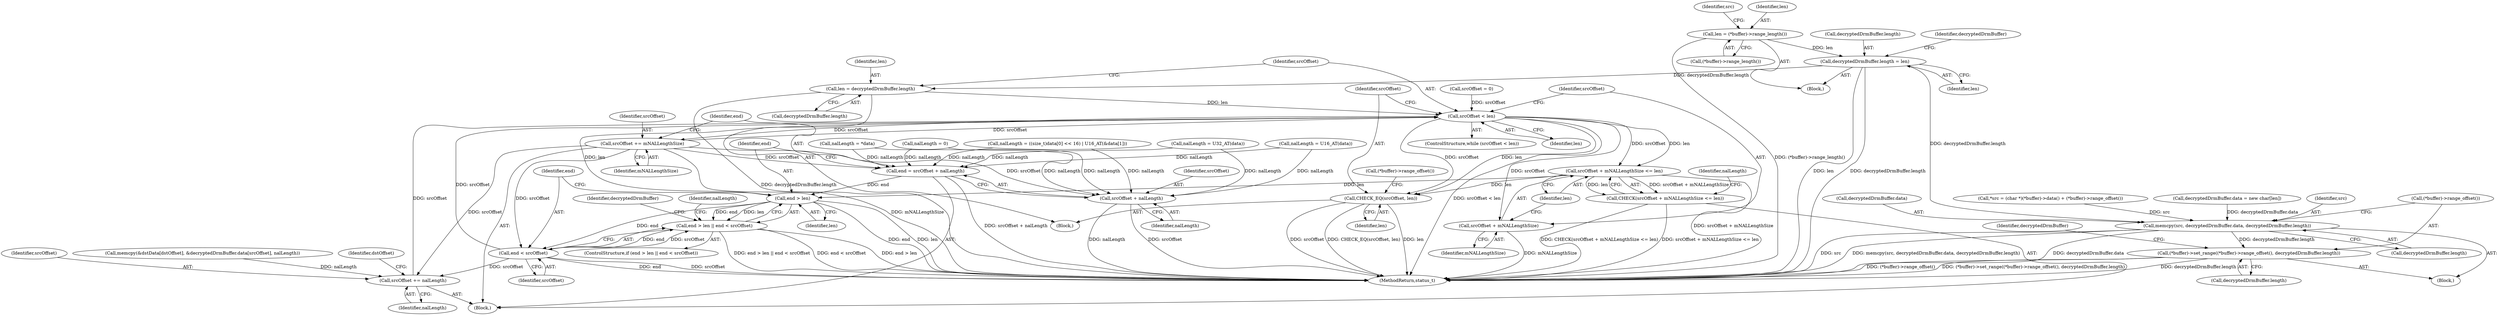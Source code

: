 digraph "0_Android_e248db02fbab2ee9162940bc19f087fd7d96cb9d@API" {
"1000131" [label="(Call,decryptedDrmBuffer.length = len)"];
"1000118" [label="(Call,len = (*buffer)->range_length())"];
"1000209" [label="(Call,len = decryptedDrmBuffer.length)"];
"1000215" [label="(Call,srcOffset < len)"];
"1000220" [label="(Call,srcOffset + mNALLengthSize <= len)"];
"1000219" [label="(Call,CHECK(srcOffset + mNALLengthSize <= len))"];
"1000294" [label="(Call,end > len)"];
"1000293" [label="(Call,end > len || end < srcOffset)"];
"1000297" [label="(Call,end < srcOffset)"];
"1000364" [label="(Call,srcOffset += nalLength)"];
"1000370" [label="(Call,CHECK_EQ(srcOffset, len))"];
"1000221" [label="(Call,srcOffset + mNALLengthSize)"];
"1000283" [label="(Call,srcOffset += mNALLengthSize)"];
"1000287" [label="(Call,end = srcOffset + nalLength)"];
"1000289" [label="(Call,srcOffset + nalLength)"];
"1000378" [label="(Call,memcpy(src, decryptedDrmBuffer.data, decryptedDrmBuffer.length))"];
"1000386" [label="(Call,(*buffer)->set_range((*buffer)->range_offset(), decryptedDrmBuffer.length))"];
"1000136" [label="(Call,decryptedDrmBuffer.data = new char[len])"];
"1000378" [label="(Call,memcpy(src, decryptedDrmBuffer.data, decryptedDrmBuffer.length))"];
"1000284" [label="(Identifier,srcOffset)"];
"1000372" [label="(Identifier,len)"];
"1000368" [label="(Identifier,dstOffset)"];
"1000120" [label="(Call,(*buffer)->range_length())"];
"1000218" [label="(Block,)"];
"1000103" [label="(Block,)"];
"1000283" [label="(Call,srcOffset += mNALLengthSize)"];
"1000296" [label="(Identifier,len)"];
"1000292" [label="(ControlStructure,if (end > len || end < srcOffset))"];
"1000352" [label="(Call,memcpy(&dstData[dstOffset], &decryptedDrmBuffer.data[srcOffset], nalLength))"];
"1000298" [label="(Identifier,end)"];
"1000210" [label="(Identifier,len)"];
"1000123" [label="(Identifier,src)"];
"1000216" [label="(Identifier,srcOffset)"];
"1000223" [label="(Identifier,mNALLengthSize)"];
"1000386" [label="(Call,(*buffer)->set_range((*buffer)->range_offset(), decryptedDrmBuffer.length))"];
"1000219" [label="(Call,CHECK(srcOffset + mNALLengthSize <= len))"];
"1000318" [label="(Identifier,nalLength)"];
"1000291" [label="(Identifier,nalLength)"];
"1000202" [label="(Call,srcOffset = 0)"];
"1000383" [label="(Call,decryptedDrmBuffer.length)"];
"1000374" [label="(Call,(*buffer)->range_offset())"];
"1000138" [label="(Identifier,decryptedDrmBuffer)"];
"1000250" [label="(Call,nalLength = U16_AT(data))"];
"1000297" [label="(Call,end < srcOffset)"];
"1000194" [label="(Block,)"];
"1000131" [label="(Call,decryptedDrmBuffer.length = len)"];
"1000287" [label="(Call,end = srcOffset + nalLength)"];
"1000244" [label="(Call,nalLength = *data)"];
"1000215" [label="(Call,srcOffset < len)"];
"1000132" [label="(Call,decryptedDrmBuffer.length)"];
"1000285" [label="(Identifier,mNALLengthSize)"];
"1000379" [label="(Identifier,src)"];
"1000222" [label="(Identifier,srcOffset)"];
"1000366" [label="(Identifier,nalLength)"];
"1000221" [label="(Call,srcOffset + mNALLengthSize)"];
"1000406" [label="(MethodReturn,status_t)"];
"1000135" [label="(Identifier,len)"];
"1000256" [label="(Call,nalLength = ((size_t)data[0] << 16) | U16_AT(&data[1]))"];
"1000294" [label="(Call,end > len)"];
"1000227" [label="(Identifier,nalLength)"];
"1000273" [label="(Call,nalLength = U32_AT(data))"];
"1000387" [label="(Call,(*buffer)->range_offset())"];
"1000293" [label="(Call,end > len || end < srcOffset)"];
"1000119" [label="(Identifier,len)"];
"1000224" [label="(Identifier,len)"];
"1000288" [label="(Identifier,end)"];
"1000290" [label="(Identifier,srcOffset)"];
"1000364" [label="(Call,srcOffset += nalLength)"];
"1000220" [label="(Call,srcOffset + mNALLengthSize <= len)"];
"1000370" [label="(Call,CHECK_EQ(srcOffset, len))"];
"1000217" [label="(Identifier,len)"];
"1000388" [label="(Call,decryptedDrmBuffer.length)"];
"1000380" [label="(Call,decryptedDrmBuffer.data)"];
"1000211" [label="(Call,decryptedDrmBuffer.length)"];
"1000209" [label="(Call,len = decryptedDrmBuffer.length)"];
"1000303" [label="(Identifier,decryptedDrmBuffer)"];
"1000371" [label="(Identifier,srcOffset)"];
"1000289" [label="(Call,srcOffset + nalLength)"];
"1000122" [label="(Call,*src = (char *)(*buffer)->data() + (*buffer)->range_offset())"];
"1000393" [label="(Identifier,decryptedDrmBuffer)"];
"1000214" [label="(ControlStructure,while (srcOffset < len))"];
"1000299" [label="(Identifier,srcOffset)"];
"1000377" [label="(Block,)"];
"1000226" [label="(Call,nalLength = 0)"];
"1000295" [label="(Identifier,end)"];
"1000118" [label="(Call,len = (*buffer)->range_length())"];
"1000365" [label="(Identifier,srcOffset)"];
"1000131" -> "1000103"  [label="AST: "];
"1000131" -> "1000135"  [label="CFG: "];
"1000132" -> "1000131"  [label="AST: "];
"1000135" -> "1000131"  [label="AST: "];
"1000138" -> "1000131"  [label="CFG: "];
"1000131" -> "1000406"  [label="DDG: decryptedDrmBuffer.length"];
"1000131" -> "1000406"  [label="DDG: len"];
"1000118" -> "1000131"  [label="DDG: len"];
"1000131" -> "1000209"  [label="DDG: decryptedDrmBuffer.length"];
"1000131" -> "1000378"  [label="DDG: decryptedDrmBuffer.length"];
"1000118" -> "1000103"  [label="AST: "];
"1000118" -> "1000120"  [label="CFG: "];
"1000119" -> "1000118"  [label="AST: "];
"1000120" -> "1000118"  [label="AST: "];
"1000123" -> "1000118"  [label="CFG: "];
"1000118" -> "1000406"  [label="DDG: (*buffer)->range_length()"];
"1000209" -> "1000194"  [label="AST: "];
"1000209" -> "1000211"  [label="CFG: "];
"1000210" -> "1000209"  [label="AST: "];
"1000211" -> "1000209"  [label="AST: "];
"1000216" -> "1000209"  [label="CFG: "];
"1000209" -> "1000406"  [label="DDG: decryptedDrmBuffer.length"];
"1000209" -> "1000215"  [label="DDG: len"];
"1000215" -> "1000214"  [label="AST: "];
"1000215" -> "1000217"  [label="CFG: "];
"1000216" -> "1000215"  [label="AST: "];
"1000217" -> "1000215"  [label="AST: "];
"1000222" -> "1000215"  [label="CFG: "];
"1000371" -> "1000215"  [label="CFG: "];
"1000215" -> "1000406"  [label="DDG: srcOffset < len"];
"1000364" -> "1000215"  [label="DDG: srcOffset"];
"1000297" -> "1000215"  [label="DDG: srcOffset"];
"1000202" -> "1000215"  [label="DDG: srcOffset"];
"1000283" -> "1000215"  [label="DDG: srcOffset"];
"1000294" -> "1000215"  [label="DDG: len"];
"1000215" -> "1000220"  [label="DDG: srcOffset"];
"1000215" -> "1000220"  [label="DDG: len"];
"1000215" -> "1000221"  [label="DDG: srcOffset"];
"1000215" -> "1000283"  [label="DDG: srcOffset"];
"1000215" -> "1000370"  [label="DDG: srcOffset"];
"1000215" -> "1000370"  [label="DDG: len"];
"1000220" -> "1000219"  [label="AST: "];
"1000220" -> "1000224"  [label="CFG: "];
"1000221" -> "1000220"  [label="AST: "];
"1000224" -> "1000220"  [label="AST: "];
"1000219" -> "1000220"  [label="CFG: "];
"1000220" -> "1000406"  [label="DDG: srcOffset + mNALLengthSize"];
"1000220" -> "1000219"  [label="DDG: srcOffset + mNALLengthSize"];
"1000220" -> "1000219"  [label="DDG: len"];
"1000220" -> "1000294"  [label="DDG: len"];
"1000220" -> "1000370"  [label="DDG: len"];
"1000219" -> "1000218"  [label="AST: "];
"1000227" -> "1000219"  [label="CFG: "];
"1000219" -> "1000406"  [label="DDG: CHECK(srcOffset + mNALLengthSize <= len)"];
"1000219" -> "1000406"  [label="DDG: srcOffset + mNALLengthSize <= len"];
"1000294" -> "1000293"  [label="AST: "];
"1000294" -> "1000296"  [label="CFG: "];
"1000295" -> "1000294"  [label="AST: "];
"1000296" -> "1000294"  [label="AST: "];
"1000298" -> "1000294"  [label="CFG: "];
"1000293" -> "1000294"  [label="CFG: "];
"1000294" -> "1000406"  [label="DDG: len"];
"1000294" -> "1000406"  [label="DDG: end"];
"1000294" -> "1000293"  [label="DDG: end"];
"1000294" -> "1000293"  [label="DDG: len"];
"1000287" -> "1000294"  [label="DDG: end"];
"1000294" -> "1000297"  [label="DDG: end"];
"1000293" -> "1000292"  [label="AST: "];
"1000293" -> "1000297"  [label="CFG: "];
"1000297" -> "1000293"  [label="AST: "];
"1000303" -> "1000293"  [label="CFG: "];
"1000318" -> "1000293"  [label="CFG: "];
"1000293" -> "1000406"  [label="DDG: end > len"];
"1000293" -> "1000406"  [label="DDG: end > len || end < srcOffset"];
"1000293" -> "1000406"  [label="DDG: end < srcOffset"];
"1000297" -> "1000293"  [label="DDG: end"];
"1000297" -> "1000293"  [label="DDG: srcOffset"];
"1000297" -> "1000299"  [label="CFG: "];
"1000298" -> "1000297"  [label="AST: "];
"1000299" -> "1000297"  [label="AST: "];
"1000297" -> "1000406"  [label="DDG: end"];
"1000297" -> "1000406"  [label="DDG: srcOffset"];
"1000283" -> "1000297"  [label="DDG: srcOffset"];
"1000297" -> "1000364"  [label="DDG: srcOffset"];
"1000364" -> "1000218"  [label="AST: "];
"1000364" -> "1000366"  [label="CFG: "];
"1000365" -> "1000364"  [label="AST: "];
"1000366" -> "1000364"  [label="AST: "];
"1000368" -> "1000364"  [label="CFG: "];
"1000352" -> "1000364"  [label="DDG: nalLength"];
"1000283" -> "1000364"  [label="DDG: srcOffset"];
"1000370" -> "1000194"  [label="AST: "];
"1000370" -> "1000372"  [label="CFG: "];
"1000371" -> "1000370"  [label="AST: "];
"1000372" -> "1000370"  [label="AST: "];
"1000374" -> "1000370"  [label="CFG: "];
"1000370" -> "1000406"  [label="DDG: CHECK_EQ(srcOffset, len)"];
"1000370" -> "1000406"  [label="DDG: len"];
"1000370" -> "1000406"  [label="DDG: srcOffset"];
"1000221" -> "1000223"  [label="CFG: "];
"1000222" -> "1000221"  [label="AST: "];
"1000223" -> "1000221"  [label="AST: "];
"1000224" -> "1000221"  [label="CFG: "];
"1000221" -> "1000406"  [label="DDG: mNALLengthSize"];
"1000283" -> "1000218"  [label="AST: "];
"1000283" -> "1000285"  [label="CFG: "];
"1000284" -> "1000283"  [label="AST: "];
"1000285" -> "1000283"  [label="AST: "];
"1000288" -> "1000283"  [label="CFG: "];
"1000283" -> "1000406"  [label="DDG: mNALLengthSize"];
"1000283" -> "1000287"  [label="DDG: srcOffset"];
"1000283" -> "1000289"  [label="DDG: srcOffset"];
"1000287" -> "1000218"  [label="AST: "];
"1000287" -> "1000289"  [label="CFG: "];
"1000288" -> "1000287"  [label="AST: "];
"1000289" -> "1000287"  [label="AST: "];
"1000295" -> "1000287"  [label="CFG: "];
"1000287" -> "1000406"  [label="DDG: srcOffset + nalLength"];
"1000273" -> "1000287"  [label="DDG: nalLength"];
"1000256" -> "1000287"  [label="DDG: nalLength"];
"1000244" -> "1000287"  [label="DDG: nalLength"];
"1000250" -> "1000287"  [label="DDG: nalLength"];
"1000226" -> "1000287"  [label="DDG: nalLength"];
"1000289" -> "1000291"  [label="CFG: "];
"1000290" -> "1000289"  [label="AST: "];
"1000291" -> "1000289"  [label="AST: "];
"1000289" -> "1000406"  [label="DDG: nalLength"];
"1000289" -> "1000406"  [label="DDG: srcOffset"];
"1000273" -> "1000289"  [label="DDG: nalLength"];
"1000256" -> "1000289"  [label="DDG: nalLength"];
"1000244" -> "1000289"  [label="DDG: nalLength"];
"1000250" -> "1000289"  [label="DDG: nalLength"];
"1000226" -> "1000289"  [label="DDG: nalLength"];
"1000378" -> "1000377"  [label="AST: "];
"1000378" -> "1000383"  [label="CFG: "];
"1000379" -> "1000378"  [label="AST: "];
"1000380" -> "1000378"  [label="AST: "];
"1000383" -> "1000378"  [label="AST: "];
"1000387" -> "1000378"  [label="CFG: "];
"1000378" -> "1000406"  [label="DDG: decryptedDrmBuffer.data"];
"1000378" -> "1000406"  [label="DDG: src"];
"1000378" -> "1000406"  [label="DDG: memcpy(src, decryptedDrmBuffer.data, decryptedDrmBuffer.length)"];
"1000122" -> "1000378"  [label="DDG: src"];
"1000136" -> "1000378"  [label="DDG: decryptedDrmBuffer.data"];
"1000378" -> "1000386"  [label="DDG: decryptedDrmBuffer.length"];
"1000386" -> "1000377"  [label="AST: "];
"1000386" -> "1000388"  [label="CFG: "];
"1000387" -> "1000386"  [label="AST: "];
"1000388" -> "1000386"  [label="AST: "];
"1000393" -> "1000386"  [label="CFG: "];
"1000386" -> "1000406"  [label="DDG: decryptedDrmBuffer.length"];
"1000386" -> "1000406"  [label="DDG: (*buffer)->range_offset()"];
"1000386" -> "1000406"  [label="DDG: (*buffer)->set_range((*buffer)->range_offset(), decryptedDrmBuffer.length)"];
}
